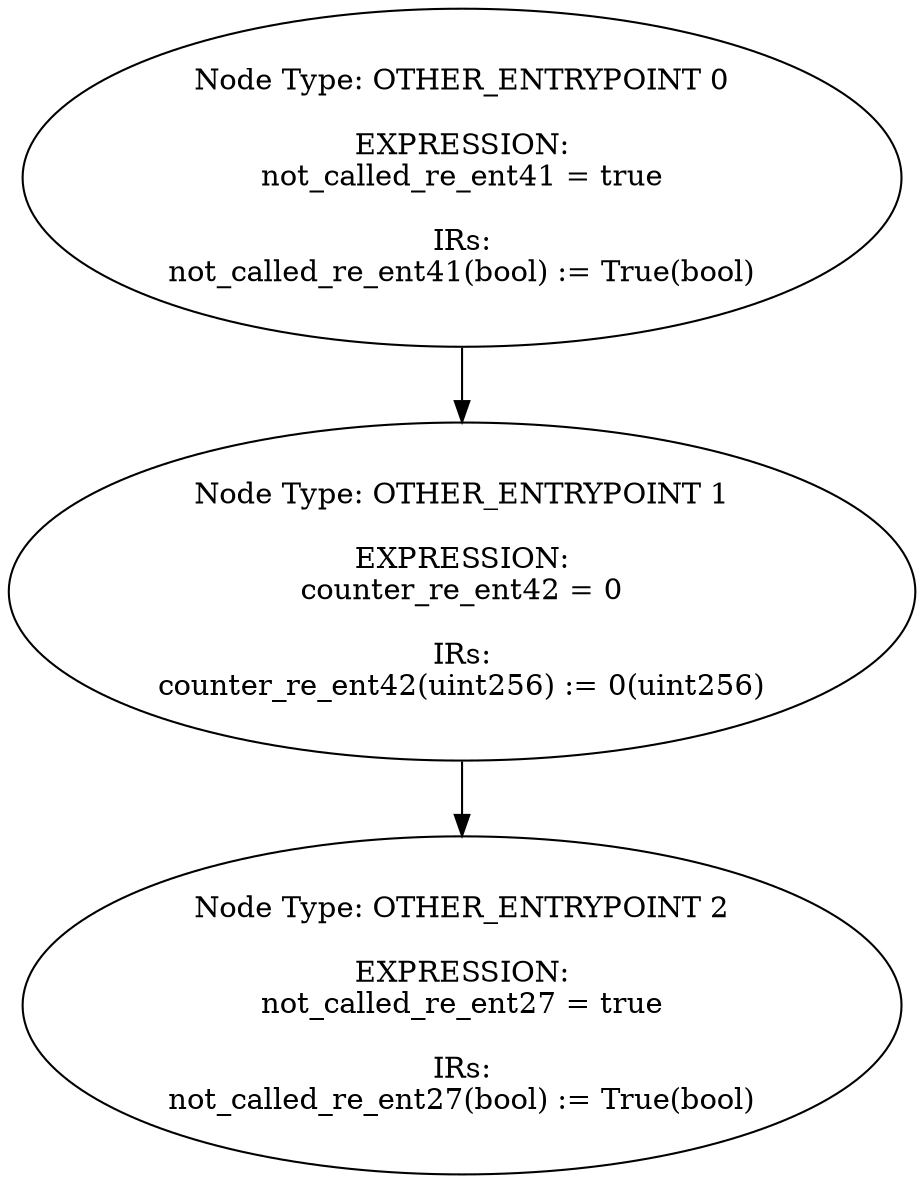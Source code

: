 digraph{
0[label="Node Type: OTHER_ENTRYPOINT 0

EXPRESSION:
not_called_re_ent41 = true

IRs:
not_called_re_ent41(bool) := True(bool)"];
0->1;
1[label="Node Type: OTHER_ENTRYPOINT 1

EXPRESSION:
counter_re_ent42 = 0

IRs:
counter_re_ent42(uint256) := 0(uint256)"];
1->2;
2[label="Node Type: OTHER_ENTRYPOINT 2

EXPRESSION:
not_called_re_ent27 = true

IRs:
not_called_re_ent27(bool) := True(bool)"];
}
